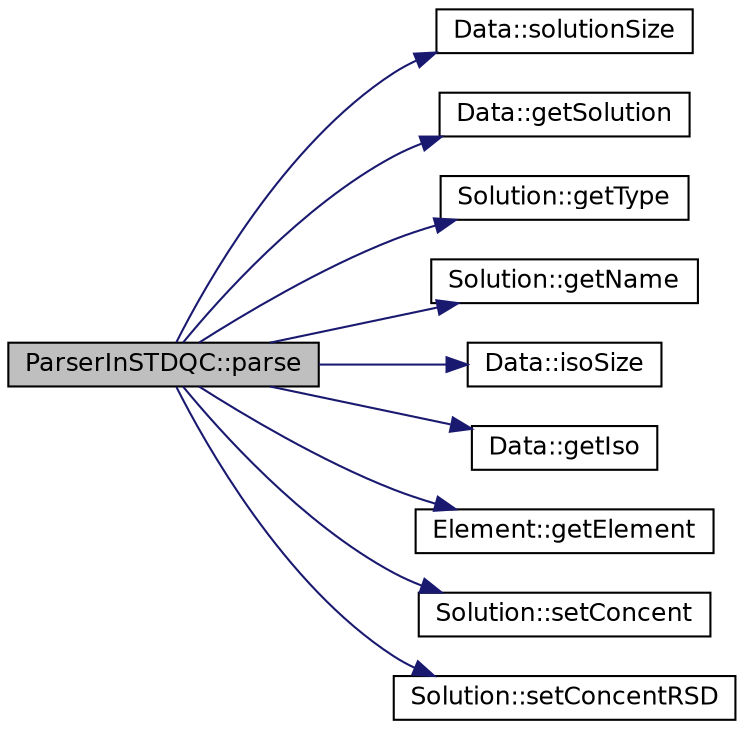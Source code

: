 digraph "ParserInSTDQC::parse"
{
 // INTERACTIVE_SVG=YES
  edge [fontname="Helvetica",fontsize="12",labelfontname="Helvetica",labelfontsize="12"];
  node [fontname="Helvetica",fontsize="12",shape=record];
  rankdir="LR";
  Node1 [label="ParserInSTDQC::parse",height=0.2,width=0.4,color="black", fillcolor="grey75", style="filled" fontcolor="black"];
  Node1 -> Node2 [color="midnightblue",fontsize="12",style="solid",fontname="Helvetica"];
  Node2 [label="Data::solutionSize",height=0.2,width=0.4,color="black", fillcolor="white", style="filled",URL="$a00002.html#a84179b0c71fb3e69cfa177e92004ee79",tooltip="Gets the Number of Solutions. "];
  Node1 -> Node3 [color="midnightblue",fontsize="12",style="solid",fontname="Helvetica"];
  Node3 [label="Data::getSolution",height=0.2,width=0.4,color="black", fillcolor="white", style="filled",URL="$a00002.html#a7b1a07606090591e7fffb48be72bd734",tooltip="Gets a solution identified by its Id. "];
  Node1 -> Node4 [color="midnightblue",fontsize="12",style="solid",fontname="Helvetica"];
  Node4 [label="Solution::getType",height=0.2,width=0.4,color="black", fillcolor="white", style="filled",URL="$a00014.html#a7e480d4e590046701d82e74491ff944a",tooltip="Gets type of the solution. "];
  Node1 -> Node5 [color="midnightblue",fontsize="12",style="solid",fontname="Helvetica"];
  Node5 [label="Solution::getName",height=0.2,width=0.4,color="black", fillcolor="white", style="filled",URL="$a00014.html#a08617ee6ca1993e92372e265829508f0",tooltip="Gets the Name. "];
  Node1 -> Node6 [color="midnightblue",fontsize="12",style="solid",fontname="Helvetica"];
  Node6 [label="Data::isoSize",height=0.2,width=0.4,color="black", fillcolor="white", style="filled",URL="$a00002.html#acd1f2adc01b25ef7bded9b6d2b331278",tooltip="Gets the Number of elements. "];
  Node1 -> Node7 [color="midnightblue",fontsize="12",style="solid",fontname="Helvetica"];
  Node7 [label="Data::getIso",height=0.2,width=0.4,color="black", fillcolor="white", style="filled",URL="$a00002.html#a4baa9866aaea800c81e4502b9483e4ec",tooltip="Gets an element identified by its Id. "];
  Node1 -> Node8 [color="midnightblue",fontsize="12",style="solid",fontname="Helvetica"];
  Node8 [label="Element::getElement",height=0.2,width=0.4,color="black", fillcolor="white", style="filled",URL="$a00005.html#a982ccc1c2f9f57d58ad5f98eedb53706",tooltip="Gets the Name of the element. "];
  Node1 -> Node9 [color="midnightblue",fontsize="12",style="solid",fontname="Helvetica"];
  Node9 [label="Solution::setConcent",height=0.2,width=0.4,color="black", fillcolor="white", style="filled",URL="$a00014.html#adc74f58993747169c721739962ec2a5a",tooltip="Sets Concentration. "];
  Node1 -> Node10 [color="midnightblue",fontsize="12",style="solid",fontname="Helvetica"];
  Node10 [label="Solution::setConcentRSD",height=0.2,width=0.4,color="black", fillcolor="white", style="filled",URL="$a00014.html#a60ca23e0e5593012162a2669841c952e",tooltip="Sets Concentration Relative Standard Deviation (%) "];
}
